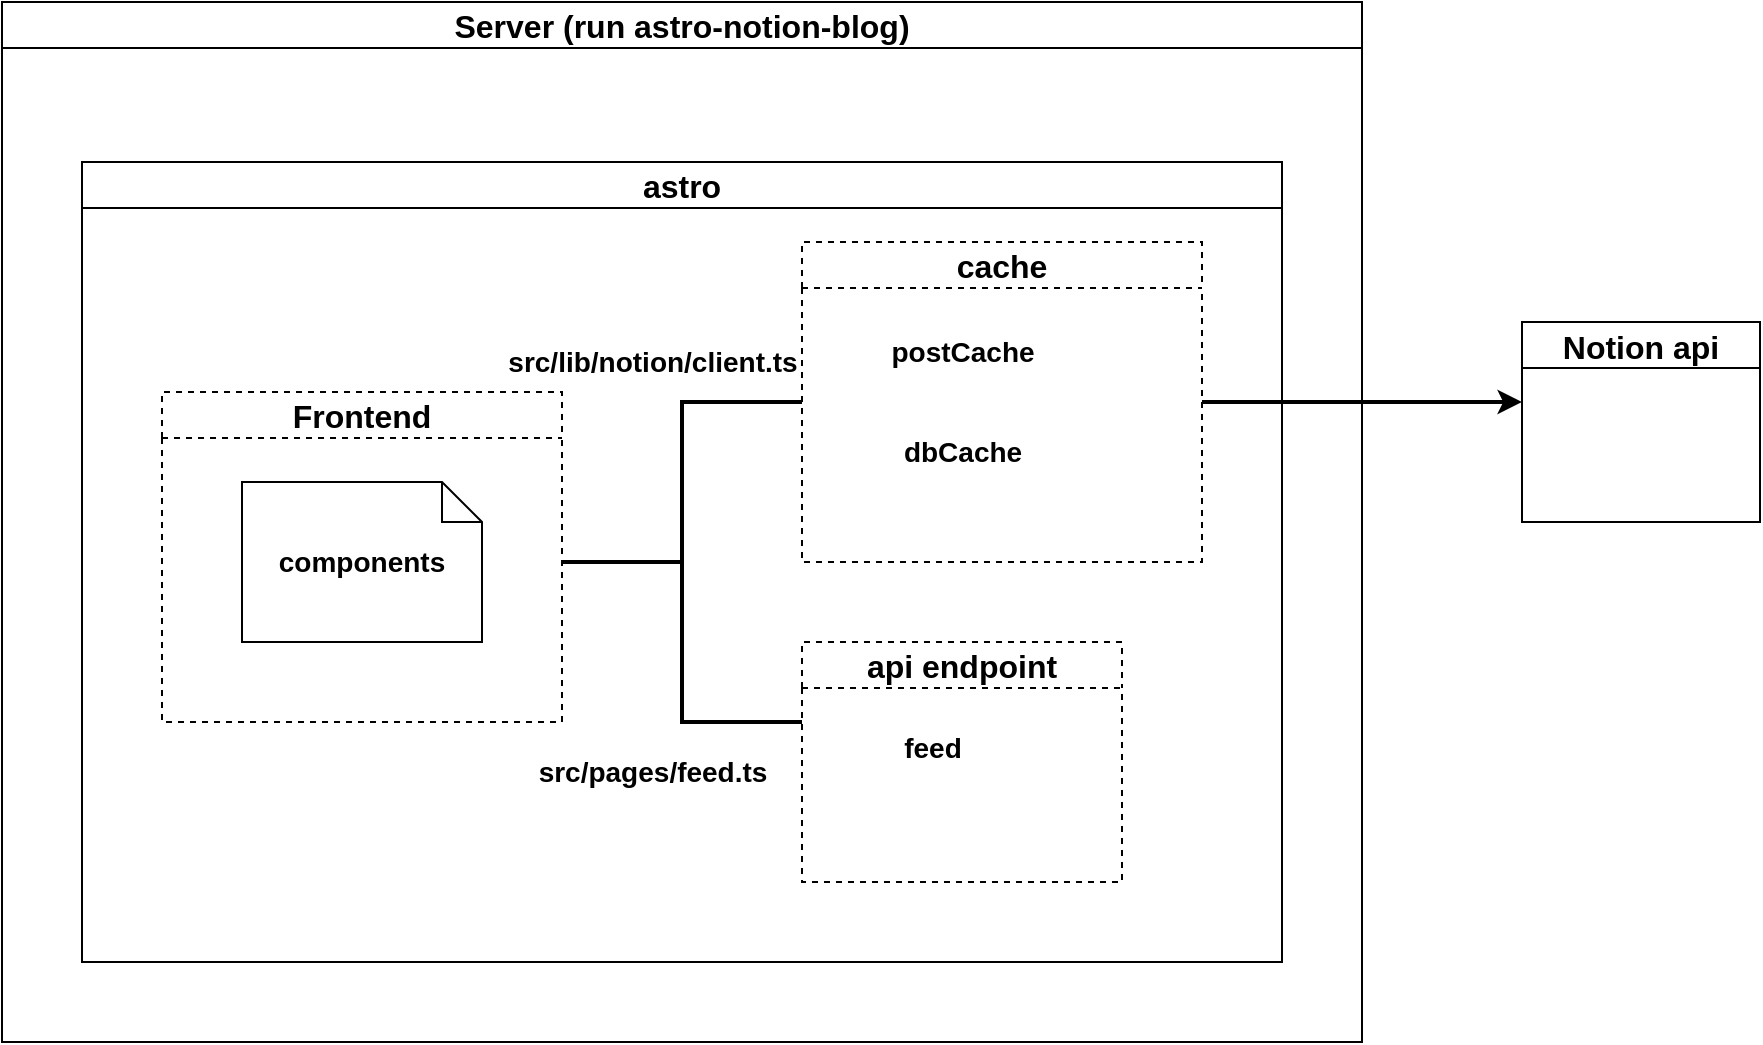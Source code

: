 <mxfile version="23.1.1" type="device">
  <diagram name="ページ1" id="sJ913Ts8wOJUHBlzl6C4">
    <mxGraphModel dx="1685" dy="873" grid="1" gridSize="10" guides="1" tooltips="1" connect="1" arrows="1" fold="1" page="1" pageScale="1" pageWidth="827" pageHeight="1169" math="0" shadow="0">
      <root>
        <mxCell id="0" />
        <mxCell id="1" parent="0" />
        <mxCell id="YGWuQ-swnYf5FkJz1V4--1" value="&lt;font style=&quot;font-size: 16px;&quot;&gt;Server (run astro-notion-blog)&lt;/font&gt;" style="swimlane;whiteSpace=wrap;html=1;labelBackgroundColor=none;" vertex="1" parent="1">
          <mxGeometry x="240" y="240" width="680" height="520" as="geometry" />
        </mxCell>
        <mxCell id="YGWuQ-swnYf5FkJz1V4--3" value="&lt;font style=&quot;font-size: 16px;&quot;&gt;astro&lt;/font&gt;" style="swimlane;whiteSpace=wrap;html=1;labelBackgroundColor=none;" vertex="1" parent="YGWuQ-swnYf5FkJz1V4--1">
          <mxGeometry x="40" y="80" width="600" height="400" as="geometry" />
        </mxCell>
        <mxCell id="YGWuQ-swnYf5FkJz1V4--7" value="&lt;font style=&quot;font-size: 16px;&quot;&gt;Frontend&lt;/font&gt;" style="swimlane;whiteSpace=wrap;html=1;dashed=1;labelBackgroundColor=none;" vertex="1" parent="YGWuQ-swnYf5FkJz1V4--3">
          <mxGeometry x="40" y="115" width="200" height="165" as="geometry" />
        </mxCell>
        <mxCell id="YGWuQ-swnYf5FkJz1V4--24" value="&lt;font style=&quot;font-size: 14px;&quot;&gt;&lt;b&gt;components&lt;/b&gt;&lt;/font&gt;" style="shape=note;size=20;whiteSpace=wrap;html=1;" vertex="1" parent="YGWuQ-swnYf5FkJz1V4--7">
          <mxGeometry x="40" y="45" width="120" height="80" as="geometry" />
        </mxCell>
        <mxCell id="YGWuQ-swnYf5FkJz1V4--8" value="&lt;font style=&quot;font-size: 16px;&quot;&gt;api endpoint&lt;/font&gt;" style="swimlane;whiteSpace=wrap;html=1;dashed=1;labelBackgroundColor=none;" vertex="1" parent="YGWuQ-swnYf5FkJz1V4--3">
          <mxGeometry x="360" y="240" width="160" height="120" as="geometry" />
        </mxCell>
        <mxCell id="YGWuQ-swnYf5FkJz1V4--18" value="&lt;b&gt;&lt;font style=&quot;font-size: 14px;&quot;&gt;feed&lt;/font&gt;&lt;/b&gt;" style="text;html=1;align=center;verticalAlign=middle;resizable=0;points=[];autosize=1;strokeColor=none;fillColor=none;labelBackgroundColor=none;" vertex="1" parent="YGWuQ-swnYf5FkJz1V4--8">
          <mxGeometry x="40" y="38" width="50" height="30" as="geometry" />
        </mxCell>
        <mxCell id="YGWuQ-swnYf5FkJz1V4--20" style="edgeStyle=orthogonalEdgeStyle;rounded=0;orthogonalLoop=1;jettySize=auto;html=1;exitX=1;exitY=0.5;exitDx=0;exitDy=0;fontSize=12;strokeWidth=2;" edge="1" parent="YGWuQ-swnYf5FkJz1V4--3" source="YGWuQ-swnYf5FkJz1V4--10">
          <mxGeometry relative="1" as="geometry">
            <mxPoint x="720" y="120" as="targetPoint" />
          </mxGeometry>
        </mxCell>
        <mxCell id="YGWuQ-swnYf5FkJz1V4--10" value="&lt;font style=&quot;font-size: 16px;&quot;&gt;cache&lt;/font&gt;" style="swimlane;whiteSpace=wrap;html=1;dashed=1;labelBackgroundColor=none;" vertex="1" parent="YGWuQ-swnYf5FkJz1V4--3">
          <mxGeometry x="360" y="40" width="200" height="160" as="geometry" />
        </mxCell>
        <mxCell id="YGWuQ-swnYf5FkJz1V4--14" value="&lt;b&gt;&lt;font style=&quot;font-size: 14px;&quot;&gt;postCache&lt;/font&gt;&lt;/b&gt;" style="text;html=1;align=center;verticalAlign=middle;resizable=0;points=[];autosize=1;strokeColor=none;fillColor=none;labelBackgroundColor=none;" vertex="1" parent="YGWuQ-swnYf5FkJz1V4--10">
          <mxGeometry x="30" y="40" width="100" height="30" as="geometry" />
        </mxCell>
        <mxCell id="YGWuQ-swnYf5FkJz1V4--17" value="&lt;b&gt;&lt;font style=&quot;font-size: 14px;&quot;&gt;dbCache&lt;/font&gt;&lt;/b&gt;" style="text;html=1;align=center;verticalAlign=middle;resizable=0;points=[];autosize=1;strokeColor=none;fillColor=none;labelBackgroundColor=none;" vertex="1" parent="YGWuQ-swnYf5FkJz1V4--10">
          <mxGeometry x="40" y="90" width="80" height="30" as="geometry" />
        </mxCell>
        <mxCell id="YGWuQ-swnYf5FkJz1V4--12" value="" style="strokeWidth=2;html=1;shape=mxgraph.flowchart.annotation_2;align=left;labelPosition=right;pointerEvents=1;labelBackgroundColor=none;" vertex="1" parent="YGWuQ-swnYf5FkJz1V4--3">
          <mxGeometry x="240" y="120" width="120" height="160" as="geometry" />
        </mxCell>
        <mxCell id="YGWuQ-swnYf5FkJz1V4--13" value="&lt;b&gt;&lt;font style=&quot;font-size: 14px;&quot;&gt;src/lib/notion/client.ts&lt;/font&gt;&lt;/b&gt;" style="text;html=1;align=center;verticalAlign=middle;resizable=0;points=[];autosize=1;strokeColor=none;fillColor=none;labelBackgroundColor=none;" vertex="1" parent="YGWuQ-swnYf5FkJz1V4--3">
          <mxGeometry x="200" y="85" width="170" height="30" as="geometry" />
        </mxCell>
        <mxCell id="YGWuQ-swnYf5FkJz1V4--21" value="&lt;div style=&quot;font-size: 14px;&quot;&gt;src/pages&lt;span style=&quot;background-color: initial;&quot;&gt;/feed.ts&lt;/span&gt;&lt;/div&gt;" style="text;html=1;align=center;verticalAlign=middle;resizable=0;points=[];autosize=1;strokeColor=none;fillColor=none;fontStyle=1;fontSize=14;" vertex="1" parent="YGWuQ-swnYf5FkJz1V4--3">
          <mxGeometry x="215" y="290" width="140" height="30" as="geometry" />
        </mxCell>
        <mxCell id="YGWuQ-swnYf5FkJz1V4--11" value="Notion api" style="swimlane;labelBackgroundColor=none;fontSize=16;" vertex="1" parent="1">
          <mxGeometry x="1000" y="400" width="119" height="100" as="geometry" />
        </mxCell>
      </root>
    </mxGraphModel>
  </diagram>
</mxfile>
